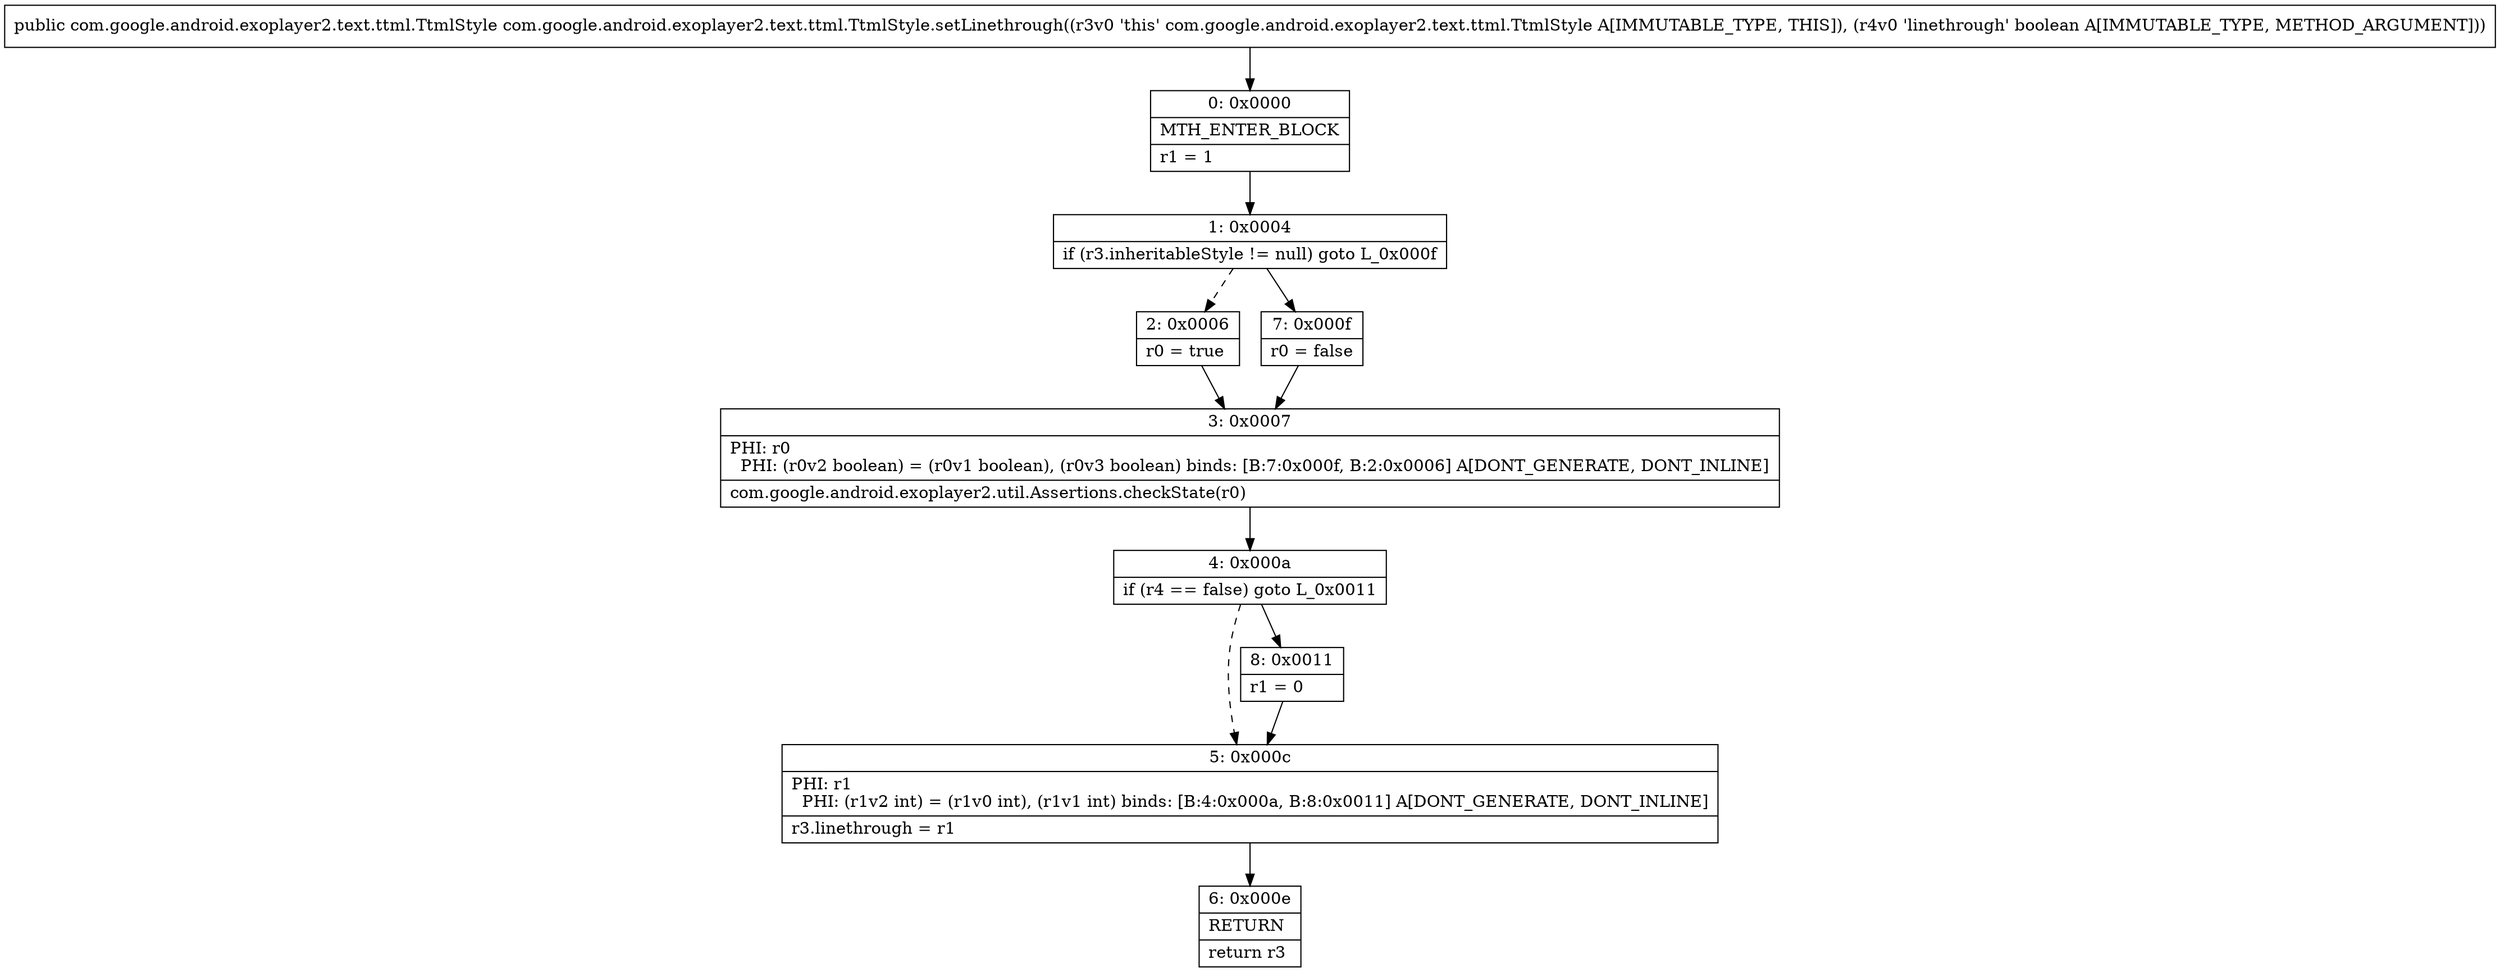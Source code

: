 digraph "CFG forcom.google.android.exoplayer2.text.ttml.TtmlStyle.setLinethrough(Z)Lcom\/google\/android\/exoplayer2\/text\/ttml\/TtmlStyle;" {
Node_0 [shape=record,label="{0\:\ 0x0000|MTH_ENTER_BLOCK\l|r1 = 1\l}"];
Node_1 [shape=record,label="{1\:\ 0x0004|if (r3.inheritableStyle != null) goto L_0x000f\l}"];
Node_2 [shape=record,label="{2\:\ 0x0006|r0 = true\l}"];
Node_3 [shape=record,label="{3\:\ 0x0007|PHI: r0 \l  PHI: (r0v2 boolean) = (r0v1 boolean), (r0v3 boolean) binds: [B:7:0x000f, B:2:0x0006] A[DONT_GENERATE, DONT_INLINE]\l|com.google.android.exoplayer2.util.Assertions.checkState(r0)\l}"];
Node_4 [shape=record,label="{4\:\ 0x000a|if (r4 == false) goto L_0x0011\l}"];
Node_5 [shape=record,label="{5\:\ 0x000c|PHI: r1 \l  PHI: (r1v2 int) = (r1v0 int), (r1v1 int) binds: [B:4:0x000a, B:8:0x0011] A[DONT_GENERATE, DONT_INLINE]\l|r3.linethrough = r1\l}"];
Node_6 [shape=record,label="{6\:\ 0x000e|RETURN\l|return r3\l}"];
Node_7 [shape=record,label="{7\:\ 0x000f|r0 = false\l}"];
Node_8 [shape=record,label="{8\:\ 0x0011|r1 = 0\l}"];
MethodNode[shape=record,label="{public com.google.android.exoplayer2.text.ttml.TtmlStyle com.google.android.exoplayer2.text.ttml.TtmlStyle.setLinethrough((r3v0 'this' com.google.android.exoplayer2.text.ttml.TtmlStyle A[IMMUTABLE_TYPE, THIS]), (r4v0 'linethrough' boolean A[IMMUTABLE_TYPE, METHOD_ARGUMENT])) }"];
MethodNode -> Node_0;
Node_0 -> Node_1;
Node_1 -> Node_2[style=dashed];
Node_1 -> Node_7;
Node_2 -> Node_3;
Node_3 -> Node_4;
Node_4 -> Node_5[style=dashed];
Node_4 -> Node_8;
Node_5 -> Node_6;
Node_7 -> Node_3;
Node_8 -> Node_5;
}

